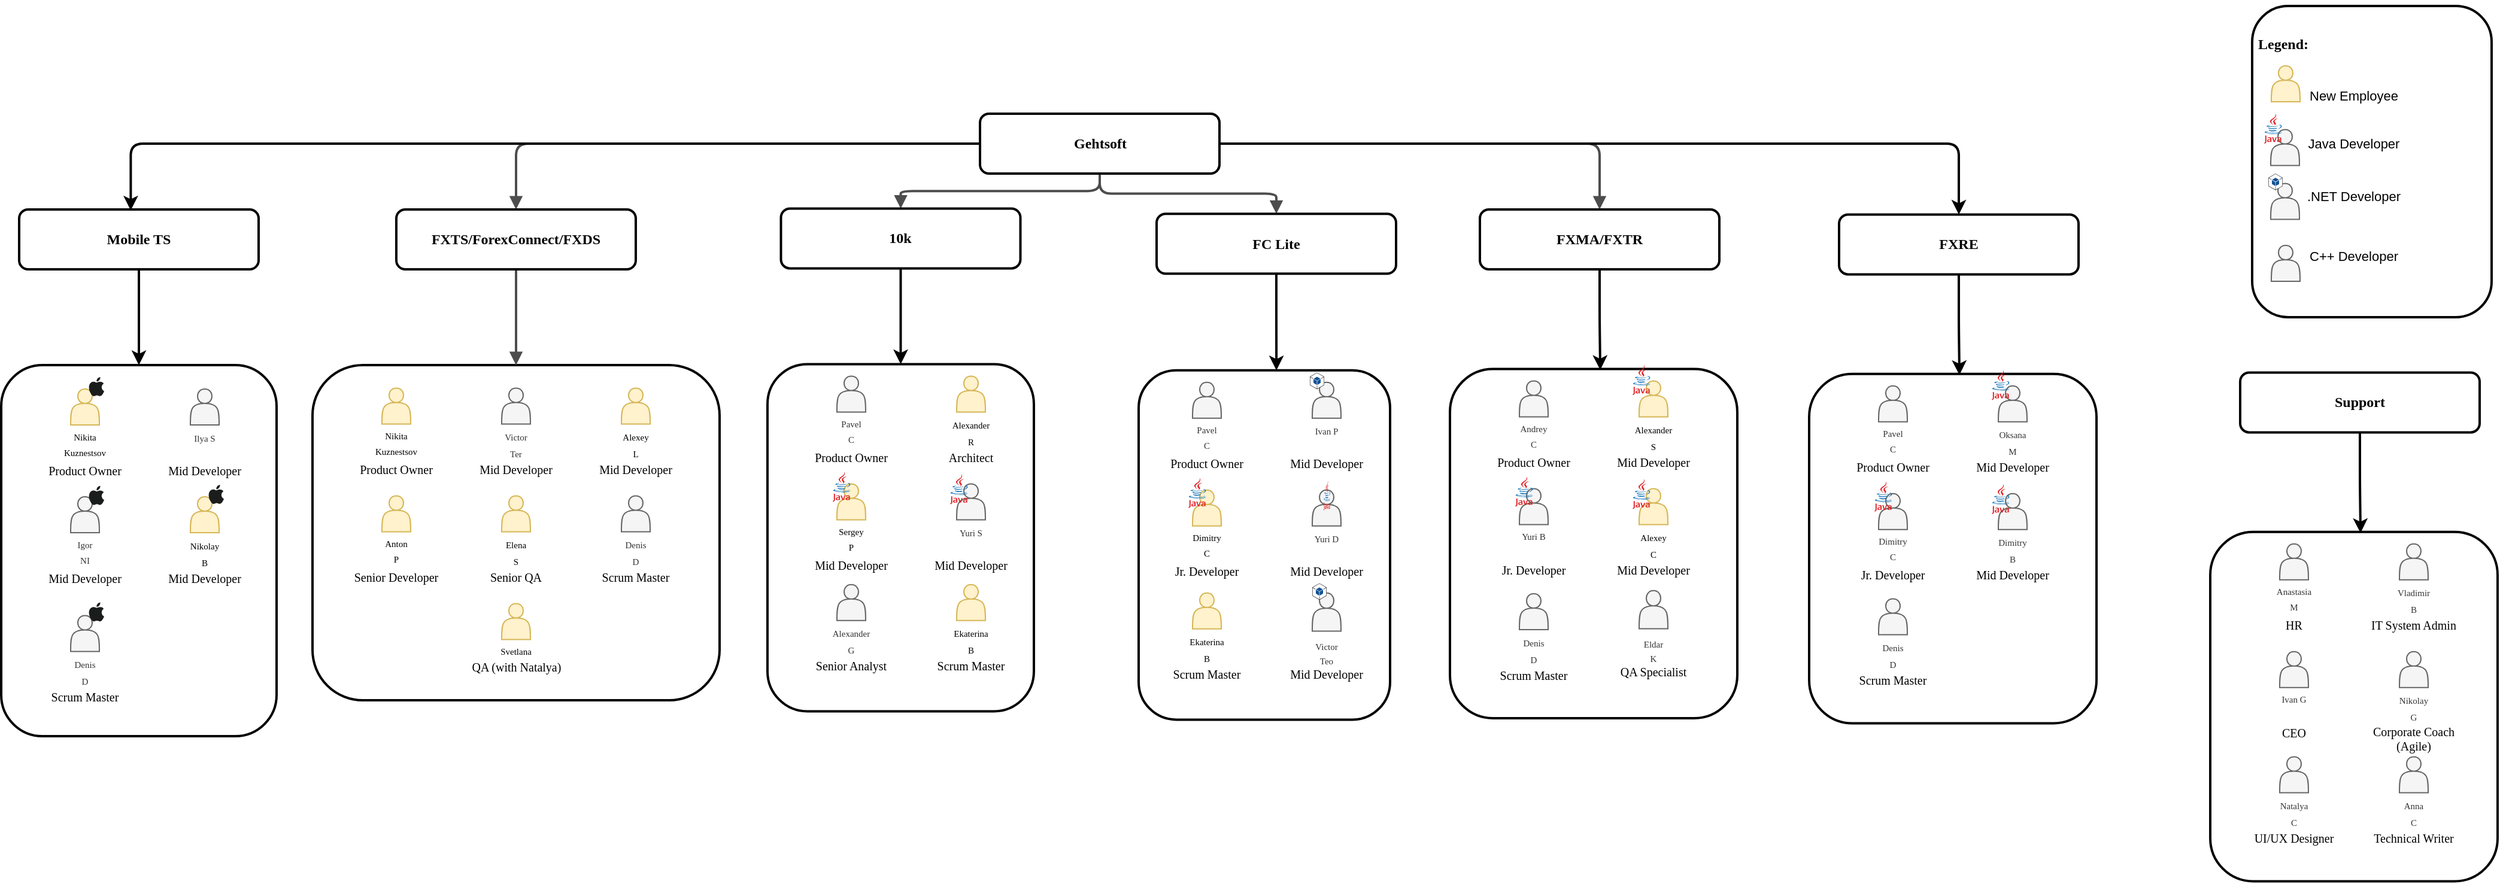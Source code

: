 <mxfile version="17.2.3" type="github"><diagram name="Page-1" id="19d8dcba-68ad-dc05-1034-9cf7b2a963f6"><mxGraphModel dx="2076" dy="1112" grid="1" gridSize="10" guides="1" tooltips="1" connect="1" arrows="1" fold="1" page="1" pageScale="1" pageWidth="1100" pageHeight="850" background="none" math="0" shadow="0"><root><mxCell id="0"/><mxCell id="1" parent="0"/><mxCell id="218ae93e1282097f-19" value="" style="whiteSpace=wrap;html=1;rounded=1;shadow=0;comic=0;strokeWidth=2;fontFamily=Verdana;align=center;fontSize=10;" parent="1" vertex="1"><mxGeometry x="330" y="340" width="340" height="280" as="geometry"/></mxCell><mxCell id="218ae93e1282097f-21" value="&lt;font style=&quot;font-size: 9px&quot;&gt;&lt;sup&gt;Victor Ter&lt;/sup&gt;&lt;/font&gt;" style="shape=actor;whiteSpace=wrap;html=1;rounded=0;shadow=0;comic=0;strokeWidth=1;fillColor=#f5f5f5;fontFamily=Verdana;align=center;strokeColor=#666666;labelPosition=center;verticalLabelPosition=bottom;verticalAlign=top;fontSize=10;fontColor=#333333;" parent="1" vertex="1"><mxGeometry x="488" y="359.2" width="24" height="30" as="geometry"/></mxCell><mxCell id="218ae93e1282097f-23" value="&lt;font style=&quot;font-size: 9px&quot;&gt;&lt;sup&gt;Alexey L&lt;/sup&gt;&lt;/font&gt;" style="shape=actor;whiteSpace=wrap;html=1;rounded=0;shadow=0;comic=0;strokeWidth=1;fillColor=#fff2cc;fontFamily=Verdana;align=center;strokeColor=#d6b656;labelPosition=center;verticalLabelPosition=bottom;verticalAlign=top;fontSize=10;" parent="1" vertex="1"><mxGeometry x="588" y="359.2" width="24" height="30" as="geometry"/></mxCell><mxCell id="218ae93e1282097f-39" value="&lt;font style=&quot;font-size: 9px ; line-height: 1&quot;&gt;&lt;sup&gt;Nikita Kuznestsov&lt;/sup&gt;&lt;/font&gt;" style="shape=actor;whiteSpace=wrap;html=1;rounded=0;shadow=0;comic=0;strokeWidth=1;fillColor=#fff2cc;fontFamily=Verdana;align=center;strokeColor=#d6b656;labelPosition=center;verticalLabelPosition=bottom;verticalAlign=top;fontSize=10;" parent="1" vertex="1"><mxGeometry x="388" y="359.2" width="24" height="30" as="geometry"/></mxCell><mxCell id="218ae93e1282097f-42" value="" style="edgeStyle=orthogonalEdgeStyle;rounded=1;html=1;labelBackgroundColor=none;endArrow=block;endFill=1;strokeColor=#4D4D4D;strokeWidth=2;fontFamily=Verdana;fontSize=12;fontStyle=1;entryX=0.5;entryY=0;entryDx=0;entryDy=0;" parent="1" source="6257edae8c83ed4a-1" target="XQWWkJIB-VZHQtKLUbJe-43" edge="1"><mxGeometry relative="1" as="geometry"><mxPoint x="987" y="210" as="targetPoint"/></mxGeometry></mxCell><mxCell id="218ae93e1282097f-43" value="" style="edgeStyle=orthogonalEdgeStyle;rounded=1;html=1;labelBackgroundColor=none;endArrow=block;endFill=1;strokeColor=#4D4D4D;strokeWidth=2;fontFamily=Verdana;fontSize=12;fontStyle=1" parent="1" source="6257edae8c83ed4a-1" target="6257edae8c83ed4a-9" edge="1"><mxGeometry relative="1" as="geometry"/></mxCell><mxCell id="218ae93e1282097f-44" value="" style="edgeStyle=orthogonalEdgeStyle;rounded=1;html=1;labelBackgroundColor=none;endArrow=block;endFill=1;strokeColor=#4D4D4D;strokeWidth=2;fontFamily=Verdana;fontSize=12;fontStyle=1" parent="1" source="6257edae8c83ed4a-1" target="218ae93e1282097f-2" edge="1"><mxGeometry relative="1" as="geometry"/></mxCell><mxCell id="218ae93e1282097f-45" value="" style="edgeStyle=elbowEdgeStyle;rounded=1;html=1;labelBackgroundColor=none;endArrow=block;endFill=1;strokeColor=#4D4D4D;strokeWidth=2;fontFamily=Verdana;fontSize=12;fontStyle=1;entryX=0.5;entryY=0;entryDx=0;entryDy=0;" parent="1" source="6257edae8c83ed4a-9" target="218ae93e1282097f-19" edge="1"><mxGeometry relative="1" as="geometry"><mxPoint x="499" y="330" as="targetPoint"/></mxGeometry></mxCell><mxCell id="218ae93e1282097f-47" value="" style="edgeStyle=orthogonalEdgeStyle;rounded=1;html=1;labelBackgroundColor=none;endArrow=block;endFill=1;strokeColor=#4D4D4D;strokeWidth=2;fontFamily=Verdana;fontSize=12;fontStyle=1;exitX=1;exitY=0.5;exitDx=0;exitDy=0;" parent="1" source="6257edae8c83ed4a-1" target="218ae93e1282097f-5" edge="1"><mxGeometry relative="1" as="geometry"><mxPoint x="1128" y="155" as="sourcePoint"/></mxGeometry></mxCell><mxCell id="218ae93e1282097f-61" value="Product Owner" style="text;html=1;strokeColor=none;fillColor=none;align=center;verticalAlign=middle;whiteSpace=wrap;rounded=1;shadow=0;comic=0;fontFamily=Verdana;fontSize=10;" parent="1" vertex="1"><mxGeometry x="355" y="414.2" width="90" height="25" as="geometry"/></mxCell><mxCell id="218ae93e1282097f-62" value="Mid Developer" style="text;html=1;strokeColor=none;fillColor=none;align=center;verticalAlign=middle;whiteSpace=wrap;rounded=1;shadow=0;comic=0;fontFamily=Verdana;fontSize=10;" parent="1" vertex="1"><mxGeometry x="455" y="414.2" width="90" height="25" as="geometry"/></mxCell><mxCell id="218ae93e1282097f-63" value="Mid Developer" style="text;html=1;strokeColor=none;fillColor=none;align=center;verticalAlign=middle;whiteSpace=wrap;rounded=1;shadow=0;comic=0;fontFamily=Verdana;fontSize=10;" parent="1" vertex="1"><mxGeometry x="555" y="414.2" width="90" height="25" as="geometry"/></mxCell><mxCell id="6257edae8c83ed4a-9" value="FXTS/ForexConnect/FXDS" style="whiteSpace=wrap;html=1;rounded=1;shadow=0;comic=0;strokeWidth=2;fontFamily=Verdana;align=center;fontSize=12;fontStyle=1" parent="1" vertex="1"><mxGeometry x="400" y="210" width="200" height="50" as="geometry"/></mxCell><mxCell id="XQWWkJIB-VZHQtKLUbJe-33" style="edgeStyle=orthogonalEdgeStyle;rounded=1;orthogonalLoop=1;jettySize=auto;html=1;exitX=0;exitY=0.5;exitDx=0;exitDy=0;fontSize=9;strokeWidth=2;entryX=0.466;entryY=0.016;entryDx=0;entryDy=0;entryPerimeter=0;" edge="1" parent="1" source="6257edae8c83ed4a-1" target="XQWWkJIB-VZHQtKLUbJe-34"><mxGeometry relative="1" as="geometry"><mxPoint x="230" y="220" as="targetPoint"/></mxGeometry></mxCell><mxCell id="XQWWkJIB-VZHQtKLUbJe-139" style="edgeStyle=orthogonalEdgeStyle;rounded=1;orthogonalLoop=1;jettySize=auto;html=1;entryX=0.5;entryY=0;entryDx=0;entryDy=0;fontSize=9;strokeWidth=2;" edge="1" parent="1" source="6257edae8c83ed4a-1" target="XQWWkJIB-VZHQtKLUbJe-122"><mxGeometry relative="1" as="geometry"/></mxCell><mxCell id="6257edae8c83ed4a-1" value="Gehtsoft" style="whiteSpace=wrap;html=1;rounded=1;shadow=0;comic=0;strokeWidth=2;fontFamily=Verdana;align=center;fontSize=12;fontStyle=1" parent="1" vertex="1"><mxGeometry x="887.5" y="130" width="200" height="50" as="geometry"/></mxCell><mxCell id="XQWWkJIB-VZHQtKLUbJe-119" style="edgeStyle=orthogonalEdgeStyle;rounded=1;orthogonalLoop=1;jettySize=auto;html=1;entryX=0.548;entryY=0;entryDx=0;entryDy=0;entryPerimeter=0;fontSize=9;strokeWidth=2;" edge="1" parent="1" source="218ae93e1282097f-2" target="XQWWkJIB-VZHQtKLUbJe-65"><mxGeometry relative="1" as="geometry"/></mxCell><mxCell id="218ae93e1282097f-2" value="FC Lite" style="whiteSpace=wrap;html=1;rounded=1;shadow=0;comic=0;strokeWidth=2;fontFamily=Verdana;align=center;fontSize=12;fontStyle=1" parent="1" vertex="1"><mxGeometry x="1035" y="213.6" width="200" height="50" as="geometry"/></mxCell><mxCell id="XQWWkJIB-VZHQtKLUbJe-120" style="edgeStyle=orthogonalEdgeStyle;rounded=1;orthogonalLoop=1;jettySize=auto;html=1;entryX=0.523;entryY=0.003;entryDx=0;entryDy=0;entryPerimeter=0;fontSize=9;strokeWidth=2;" edge="1" parent="1" source="218ae93e1282097f-5" target="XQWWkJIB-VZHQtKLUbJe-99"><mxGeometry relative="1" as="geometry"/></mxCell><mxCell id="218ae93e1282097f-5" value="FXMA/FXTR" style="whiteSpace=wrap;html=1;rounded=1;shadow=0;comic=0;strokeWidth=2;fontFamily=Verdana;align=center;fontSize=12;fontStyle=1" parent="1" vertex="1"><mxGeometry x="1305" y="210" width="200" height="50" as="geometry"/></mxCell><mxCell id="XQWWkJIB-VZHQtKLUbJe-3" value="&lt;font style=&quot;font-size: 9px&quot;&gt;&lt;sup&gt;Elena S&lt;/sup&gt;&lt;/font&gt;" style="shape=actor;whiteSpace=wrap;html=1;rounded=0;shadow=0;comic=0;strokeWidth=1;fillColor=#fff2cc;fontFamily=Verdana;align=center;strokeColor=#d6b656;labelPosition=center;verticalLabelPosition=bottom;verticalAlign=top;fontSize=10;" vertex="1" parent="1"><mxGeometry x="488" y="449.2" width="24" height="30" as="geometry"/></mxCell><mxCell id="XQWWkJIB-VZHQtKLUbJe-4" value="&lt;font style=&quot;font-size: 9px&quot;&gt;&lt;sup&gt;Denis D&lt;/sup&gt;&lt;/font&gt;" style="shape=actor;whiteSpace=wrap;html=1;rounded=0;shadow=0;comic=0;strokeWidth=1;fillColor=#f5f5f5;fontFamily=Verdana;align=center;strokeColor=#666666;labelPosition=center;verticalLabelPosition=bottom;verticalAlign=top;fontSize=10;fontColor=#333333;" vertex="1" parent="1"><mxGeometry x="588" y="449.2" width="24" height="30" as="geometry"/></mxCell><mxCell id="XQWWkJIB-VZHQtKLUbJe-5" value="&lt;font style=&quot;font-size: 9px ; line-height: 1&quot;&gt;&lt;sup&gt;Anton P&lt;/sup&gt;&lt;/font&gt;" style="shape=actor;whiteSpace=wrap;html=1;rounded=0;shadow=0;comic=0;strokeWidth=1;fillColor=#fff2cc;fontFamily=Verdana;align=center;strokeColor=#d6b656;labelPosition=center;verticalLabelPosition=bottom;verticalAlign=top;fontSize=10;" vertex="1" parent="1"><mxGeometry x="388" y="449.2" width="24" height="30" as="geometry"/></mxCell><mxCell id="XQWWkJIB-VZHQtKLUbJe-6" value="Senior Developer" style="text;html=1;strokeColor=none;fillColor=none;align=center;verticalAlign=middle;whiteSpace=wrap;rounded=1;shadow=0;comic=0;fontFamily=Verdana;fontSize=10;" vertex="1" parent="1"><mxGeometry x="355" y="504.2" width="90" height="25" as="geometry"/></mxCell><mxCell id="XQWWkJIB-VZHQtKLUbJe-7" value="Senior QA" style="text;html=1;strokeColor=none;fillColor=none;align=center;verticalAlign=middle;whiteSpace=wrap;rounded=1;shadow=0;comic=0;fontFamily=Verdana;fontSize=10;" vertex="1" parent="1"><mxGeometry x="455" y="504.2" width="90" height="25" as="geometry"/></mxCell><mxCell id="XQWWkJIB-VZHQtKLUbJe-8" value="Scrum Master" style="text;html=1;strokeColor=none;fillColor=none;align=center;verticalAlign=middle;whiteSpace=wrap;rounded=1;shadow=0;comic=0;fontFamily=Verdana;fontSize=10;" vertex="1" parent="1"><mxGeometry x="555" y="504.2" width="90" height="25" as="geometry"/></mxCell><mxCell id="XQWWkJIB-VZHQtKLUbJe-16" value="&lt;font style=&quot;font-size: 9px ; line-height: 1&quot;&gt;&lt;sup&gt;Svetlana&lt;/sup&gt;&lt;/font&gt;" style="shape=actor;whiteSpace=wrap;html=1;rounded=0;shadow=0;comic=0;strokeWidth=1;fillColor=#fff2cc;fontFamily=Verdana;align=center;strokeColor=#d6b656;labelPosition=center;verticalLabelPosition=bottom;verticalAlign=top;fontSize=10;" vertex="1" parent="1"><mxGeometry x="488" y="539.2" width="24" height="30" as="geometry"/></mxCell><mxCell id="XQWWkJIB-VZHQtKLUbJe-17" value="QA (with Natalya)" style="text;html=1;strokeColor=none;fillColor=none;align=center;verticalAlign=middle;whiteSpace=wrap;rounded=1;shadow=0;comic=0;fontFamily=Verdana;fontSize=10;" vertex="1" parent="1"><mxGeometry x="450.5" y="579.2" width="99" height="25" as="geometry"/></mxCell><mxCell id="XQWWkJIB-VZHQtKLUbJe-18" value="" style="whiteSpace=wrap;html=1;rounded=1;shadow=0;comic=0;strokeWidth=2;fontFamily=Verdana;align=center;fontSize=10;" vertex="1" parent="1"><mxGeometry x="70" y="340" width="230" height="310" as="geometry"/></mxCell><mxCell id="XQWWkJIB-VZHQtKLUbJe-19" value="&lt;font style=&quot;font-size: 9px&quot;&gt;&lt;sup&gt;Ilya S&lt;/sup&gt;&lt;/font&gt;" style="shape=actor;whiteSpace=wrap;html=1;rounded=0;shadow=0;comic=0;strokeWidth=1;fillColor=#f5f5f5;fontFamily=Verdana;align=center;strokeColor=#666666;labelPosition=center;verticalLabelPosition=bottom;verticalAlign=top;fontSize=10;fontColor=#333333;" vertex="1" parent="1"><mxGeometry x="228" y="360" width="24" height="30" as="geometry"/></mxCell><mxCell id="XQWWkJIB-VZHQtKLUbJe-20" value="&lt;font style=&quot;font-size: 9px&quot;&gt;&lt;sup&gt;Nikolay B&lt;/sup&gt;&lt;/font&gt;" style="shape=actor;whiteSpace=wrap;html=1;rounded=0;shadow=0;comic=0;strokeWidth=1;fillColor=#fff2cc;fontFamily=Verdana;align=center;strokeColor=#d6b656;labelPosition=center;verticalLabelPosition=bottom;verticalAlign=top;fontSize=10;" vertex="1" parent="1"><mxGeometry x="228" y="450" width="24" height="30" as="geometry"/></mxCell><mxCell id="XQWWkJIB-VZHQtKLUbJe-21" value="&lt;font style=&quot;font-size: 9px ; line-height: 1&quot;&gt;&lt;sup&gt;Nikita Kuznestsov&lt;/sup&gt;&lt;/font&gt;" style="shape=actor;whiteSpace=wrap;html=1;rounded=0;shadow=0;comic=0;strokeWidth=1;fillColor=#fff2cc;fontFamily=Verdana;align=center;strokeColor=#d6b656;labelPosition=center;verticalLabelPosition=bottom;verticalAlign=top;fontSize=10;" vertex="1" parent="1"><mxGeometry x="128" y="360" width="24" height="30" as="geometry"/></mxCell><mxCell id="XQWWkJIB-VZHQtKLUbJe-22" value="Product Owner" style="text;html=1;strokeColor=none;fillColor=none;align=center;verticalAlign=middle;whiteSpace=wrap;rounded=1;shadow=0;comic=0;fontFamily=Verdana;fontSize=10;" vertex="1" parent="1"><mxGeometry x="95" y="415" width="90" height="25" as="geometry"/></mxCell><mxCell id="XQWWkJIB-VZHQtKLUbJe-23" value="Mid Developer" style="text;html=1;strokeColor=none;fillColor=none;align=center;verticalAlign=middle;whiteSpace=wrap;rounded=1;shadow=0;comic=0;fontFamily=Verdana;fontSize=10;" vertex="1" parent="1"><mxGeometry x="195" y="415" width="90" height="25" as="geometry"/></mxCell><mxCell id="XQWWkJIB-VZHQtKLUbJe-24" value="Mid Developer" style="text;html=1;strokeColor=none;fillColor=none;align=center;verticalAlign=middle;whiteSpace=wrap;rounded=1;shadow=0;comic=0;fontFamily=Verdana;fontSize=10;" vertex="1" parent="1"><mxGeometry x="195" y="505" width="90" height="25" as="geometry"/></mxCell><mxCell id="XQWWkJIB-VZHQtKLUbJe-26" value="&lt;font style=&quot;font-size: 9px&quot;&gt;&lt;sup&gt;Denis D&lt;/sup&gt;&lt;/font&gt;" style="shape=actor;whiteSpace=wrap;html=1;rounded=0;shadow=0;comic=0;strokeWidth=1;fillColor=#f5f5f5;fontFamily=Verdana;align=center;strokeColor=#666666;labelPosition=center;verticalLabelPosition=bottom;verticalAlign=top;fontSize=10;fontColor=#333333;" vertex="1" parent="1"><mxGeometry x="128" y="549.2" width="24" height="30" as="geometry"/></mxCell><mxCell id="XQWWkJIB-VZHQtKLUbJe-27" value="&lt;font style=&quot;font-size: 9px ; line-height: 1&quot;&gt;&lt;sup&gt;Igor NI&lt;/sup&gt;&lt;/font&gt;" style="shape=actor;whiteSpace=wrap;html=1;rounded=0;shadow=0;comic=0;strokeWidth=1;fillColor=#f5f5f5;fontFamily=Verdana;align=center;strokeColor=#666666;labelPosition=center;verticalLabelPosition=bottom;verticalAlign=top;fontSize=10;fontColor=#333333;" vertex="1" parent="1"><mxGeometry x="128" y="450" width="24" height="30" as="geometry"/></mxCell><mxCell id="XQWWkJIB-VZHQtKLUbJe-28" value="Mid Developer" style="text;html=1;strokeColor=none;fillColor=none;align=center;verticalAlign=middle;whiteSpace=wrap;rounded=1;shadow=0;comic=0;fontFamily=Verdana;fontSize=10;" vertex="1" parent="1"><mxGeometry x="95" y="505" width="90" height="25" as="geometry"/></mxCell><mxCell id="XQWWkJIB-VZHQtKLUbJe-30" value="Scrum Master" style="text;html=1;strokeColor=none;fillColor=none;align=center;verticalAlign=middle;whiteSpace=wrap;rounded=1;shadow=0;comic=0;fontFamily=Verdana;fontSize=10;" vertex="1" parent="1"><mxGeometry x="95" y="604.2" width="90" height="25" as="geometry"/></mxCell><mxCell id="XQWWkJIB-VZHQtKLUbJe-117" value="" style="edgeStyle=orthogonalEdgeStyle;rounded=1;orthogonalLoop=1;jettySize=auto;html=1;fontSize=9;strokeWidth=2;entryX=0.5;entryY=0;entryDx=0;entryDy=0;" edge="1" parent="1" source="XQWWkJIB-VZHQtKLUbJe-34" target="XQWWkJIB-VZHQtKLUbJe-18"><mxGeometry relative="1" as="geometry"/></mxCell><mxCell id="XQWWkJIB-VZHQtKLUbJe-34" value="Mobile TS" style="whiteSpace=wrap;html=1;rounded=1;shadow=0;comic=0;strokeWidth=2;fontFamily=Verdana;align=center;fontSize=12;fontStyle=1" vertex="1" parent="1"><mxGeometry x="85" y="210" width="200" height="50" as="geometry"/></mxCell><mxCell id="XQWWkJIB-VZHQtKLUbJe-36" value="" style="shape=image;html=1;verticalAlign=top;verticalLabelPosition=bottom;labelBackgroundColor=#ffffff;imageAspect=0;aspect=fixed;image=https://cdn1.iconfinder.com/data/icons/lumin-social-media-icons/512/Googleplus-128.png;fontSize=9;" vertex="1" parent="1"><mxGeometry x="120" y="350" width="18" height="18" as="geometry"/></mxCell><mxCell id="XQWWkJIB-VZHQtKLUbJe-37" value="" style="dashed=0;outlineConnect=0;html=1;align=center;labelPosition=center;verticalLabelPosition=bottom;verticalAlign=top;shape=mxgraph.weblogos.apple;fillColor=#1B1C1C;strokeColor=none;fontSize=9;" vertex="1" parent="1"><mxGeometry x="143" y="350" width="13" height="16.2" as="geometry"/></mxCell><mxCell id="XQWWkJIB-VZHQtKLUbJe-38" value="" style="shape=image;html=1;verticalAlign=top;verticalLabelPosition=bottom;labelBackgroundColor=#ffffff;imageAspect=0;aspect=fixed;image=https://cdn1.iconfinder.com/data/icons/lumin-social-media-icons/512/Googleplus-128.png;fontSize=9;" vertex="1" parent="1"><mxGeometry x="220" y="350" width="18" height="18" as="geometry"/></mxCell><mxCell id="XQWWkJIB-VZHQtKLUbJe-39" value="" style="shape=image;html=1;verticalAlign=top;verticalLabelPosition=bottom;labelBackgroundColor=#ffffff;imageAspect=0;aspect=fixed;image=https://cdn1.iconfinder.com/data/icons/lumin-social-media-icons/512/Googleplus-128.png;fontSize=9;" vertex="1" parent="1"><mxGeometry x="122" y="539.2" width="18" height="18" as="geometry"/></mxCell><mxCell id="XQWWkJIB-VZHQtKLUbJe-40" value="" style="dashed=0;outlineConnect=0;html=1;align=center;labelPosition=center;verticalLabelPosition=bottom;verticalAlign=top;shape=mxgraph.weblogos.apple;fillColor=#1B1C1C;strokeColor=none;fontSize=9;" vertex="1" parent="1"><mxGeometry x="143" y="538.2" width="13" height="16.2" as="geometry"/></mxCell><mxCell id="XQWWkJIB-VZHQtKLUbJe-41" value="" style="dashed=0;outlineConnect=0;html=1;align=center;labelPosition=center;verticalLabelPosition=bottom;verticalAlign=top;shape=mxgraph.weblogos.apple;fillColor=#1B1C1C;strokeColor=none;fontSize=9;" vertex="1" parent="1"><mxGeometry x="243" y="440" width="13" height="16.2" as="geometry"/></mxCell><mxCell id="XQWWkJIB-VZHQtKLUbJe-42" value="" style="dashed=0;outlineConnect=0;html=1;align=center;labelPosition=center;verticalLabelPosition=bottom;verticalAlign=top;shape=mxgraph.weblogos.apple;fillColor=#1B1C1C;strokeColor=none;fontSize=9;" vertex="1" parent="1"><mxGeometry x="143" y="440.9" width="13" height="16.2" as="geometry"/></mxCell><mxCell id="XQWWkJIB-VZHQtKLUbJe-118" value="" style="edgeStyle=orthogonalEdgeStyle;rounded=1;orthogonalLoop=1;jettySize=auto;html=1;fontSize=9;strokeWidth=2;entryX=0.5;entryY=0;entryDx=0;entryDy=0;" edge="1" parent="1" source="XQWWkJIB-VZHQtKLUbJe-43" target="XQWWkJIB-VZHQtKLUbJe-44"><mxGeometry relative="1" as="geometry"/></mxCell><mxCell id="XQWWkJIB-VZHQtKLUbJe-43" value="10k" style="whiteSpace=wrap;html=1;rounded=1;shadow=0;comic=0;strokeWidth=2;fontFamily=Verdana;align=center;fontSize=12;fontStyle=1" vertex="1" parent="1"><mxGeometry x="721.25" y="209.2" width="200" height="50" as="geometry"/></mxCell><mxCell id="XQWWkJIB-VZHQtKLUbJe-44" value="" style="whiteSpace=wrap;html=1;rounded=1;shadow=0;comic=0;strokeWidth=2;fontFamily=Verdana;align=center;fontSize=10;" vertex="1" parent="1"><mxGeometry x="710" y="339.2" width="222.5" height="290" as="geometry"/></mxCell><mxCell id="XQWWkJIB-VZHQtKLUbJe-45" value="&lt;font style=&quot;font-size: 9px&quot;&gt;&lt;sup&gt;Alexander R&lt;/sup&gt;&lt;/font&gt;" style="shape=actor;whiteSpace=wrap;html=1;rounded=0;shadow=0;comic=0;strokeWidth=1;fillColor=#fff2cc;fontFamily=Verdana;align=center;strokeColor=#d6b656;labelPosition=center;verticalLabelPosition=bottom;verticalAlign=top;fontSize=10;" vertex="1" parent="1"><mxGeometry x="868" y="349.2" width="24" height="30" as="geometry"/></mxCell><mxCell id="XQWWkJIB-VZHQtKLUbJe-46" value="&lt;font style=&quot;font-size: 9px&quot;&gt;&lt;sup&gt;Alexander G&lt;/sup&gt;&lt;/font&gt;" style="shape=actor;whiteSpace=wrap;html=1;rounded=0;shadow=0;comic=0;strokeWidth=1;fillColor=#f5f5f5;fontFamily=Verdana;align=center;strokeColor=#666666;labelPosition=center;verticalLabelPosition=bottom;verticalAlign=top;fontSize=10;fontColor=#333333;" vertex="1" parent="1"><mxGeometry x="768" y="523.4" width="24" height="30" as="geometry"/></mxCell><mxCell id="XQWWkJIB-VZHQtKLUbJe-47" value="&lt;font style=&quot;font-size: 9px ; line-height: 1&quot;&gt;&lt;sup&gt;Pavel C&lt;/sup&gt;&lt;/font&gt;" style="shape=actor;whiteSpace=wrap;html=1;rounded=0;shadow=0;comic=0;strokeWidth=1;fillColor=#f5f5f5;fontFamily=Verdana;align=center;strokeColor=#666666;labelPosition=center;verticalLabelPosition=bottom;verticalAlign=top;fontSize=10;fontColor=#333333;" vertex="1" parent="1"><mxGeometry x="768" y="349.2" width="24" height="30" as="geometry"/></mxCell><mxCell id="XQWWkJIB-VZHQtKLUbJe-48" value="Product Owner" style="text;html=1;strokeColor=none;fillColor=none;align=center;verticalAlign=middle;whiteSpace=wrap;rounded=1;shadow=0;comic=0;fontFamily=Verdana;fontSize=10;" vertex="1" parent="1"><mxGeometry x="735" y="404.2" width="90" height="25" as="geometry"/></mxCell><mxCell id="XQWWkJIB-VZHQtKLUbJe-49" value="Architect" style="text;html=1;strokeColor=none;fillColor=none;align=center;verticalAlign=middle;whiteSpace=wrap;rounded=1;shadow=0;comic=0;fontFamily=Verdana;fontSize=10;" vertex="1" parent="1"><mxGeometry x="835" y="404.2" width="90" height="25" as="geometry"/></mxCell><mxCell id="XQWWkJIB-VZHQtKLUbJe-50" value="Senior Analyst" style="text;html=1;strokeColor=none;fillColor=none;align=center;verticalAlign=middle;whiteSpace=wrap;rounded=1;shadow=0;comic=0;fontFamily=Verdana;fontSize=10;" vertex="1" parent="1"><mxGeometry x="735" y="578.4" width="90" height="25" as="geometry"/></mxCell><mxCell id="XQWWkJIB-VZHQtKLUbJe-51" value="&lt;font style=&quot;font-size: 9px&quot;&gt;&lt;sup&gt;Yuri S&lt;/sup&gt;&lt;/font&gt;" style="shape=actor;whiteSpace=wrap;html=1;rounded=0;shadow=0;comic=0;strokeWidth=1;fillColor=#f5f5f5;fontFamily=Verdana;align=center;strokeColor=#666666;labelPosition=center;verticalLabelPosition=bottom;verticalAlign=top;fontSize=10;fontColor=#333333;" vertex="1" parent="1"><mxGeometry x="868" y="439.2" width="24" height="30" as="geometry"/></mxCell><mxCell id="XQWWkJIB-VZHQtKLUbJe-52" value="&lt;font style=&quot;font-size: 9px&quot;&gt;&lt;sup&gt;Ekaterina B&lt;/sup&gt;&lt;/font&gt;" style="shape=actor;whiteSpace=wrap;html=1;rounded=0;shadow=0;comic=0;strokeWidth=1;fillColor=#fff2cc;fontFamily=Verdana;align=center;strokeColor=#d6b656;labelPosition=center;verticalLabelPosition=bottom;verticalAlign=top;fontSize=10;" vertex="1" parent="1"><mxGeometry x="868" y="523.4" width="24" height="30" as="geometry"/></mxCell><mxCell id="XQWWkJIB-VZHQtKLUbJe-53" value="&lt;font style=&quot;font-size: 9px ; line-height: 1&quot;&gt;&lt;sup&gt;Sergey P&lt;/sup&gt;&lt;/font&gt;" style="shape=actor;whiteSpace=wrap;html=1;rounded=0;shadow=0;comic=0;strokeWidth=1;fillColor=#fff2cc;fontFamily=Verdana;align=center;strokeColor=#d6b656;labelPosition=center;verticalLabelPosition=bottom;verticalAlign=top;fontSize=10;" vertex="1" parent="1"><mxGeometry x="768" y="439.2" width="24" height="30" as="geometry"/></mxCell><mxCell id="XQWWkJIB-VZHQtKLUbJe-54" value="Mid Developer" style="text;html=1;strokeColor=none;fillColor=none;align=center;verticalAlign=middle;whiteSpace=wrap;rounded=1;shadow=0;comic=0;fontFamily=Verdana;fontSize=10;" vertex="1" parent="1"><mxGeometry x="735" y="494.2" width="90" height="25" as="geometry"/></mxCell><mxCell id="XQWWkJIB-VZHQtKLUbJe-55" value="Mid Developer" style="text;html=1;strokeColor=none;fillColor=none;align=center;verticalAlign=middle;whiteSpace=wrap;rounded=1;shadow=0;comic=0;fontFamily=Verdana;fontSize=10;" vertex="1" parent="1"><mxGeometry x="835" y="494.2" width="90" height="25" as="geometry"/></mxCell><mxCell id="XQWWkJIB-VZHQtKLUbJe-56" value="Scrum Master" style="text;html=1;strokeColor=none;fillColor=none;align=center;verticalAlign=middle;whiteSpace=wrap;rounded=1;shadow=0;comic=0;fontFamily=Verdana;fontSize=10;" vertex="1" parent="1"><mxGeometry x="835" y="578.4" width="90" height="25" as="geometry"/></mxCell><mxCell id="XQWWkJIB-VZHQtKLUbJe-60" value="" style="dashed=0;outlineConnect=0;html=1;align=center;labelPosition=center;verticalLabelPosition=bottom;verticalAlign=top;shape=mxgraph.weblogos.java;fontSize=9;" vertex="1" parent="1"><mxGeometry x="764.5" y="429.2" width="15" height="25" as="geometry"/></mxCell><mxCell id="XQWWkJIB-VZHQtKLUbJe-61" value="" style="shape=image;html=1;verticalAlign=top;verticalLabelPosition=bottom;labelBackgroundColor=#ffffff;imageAspect=0;aspect=fixed;image=https://cdn3.iconfinder.com/data/icons/UltimateGnome/128x128/mimetypes/text-x-c-plus--plus.png;fontSize=9;" vertex="1" parent="1"><mxGeometry x="474" y="349.2" width="28" height="28" as="geometry"/></mxCell><mxCell id="XQWWkJIB-VZHQtKLUbJe-62" value="" style="shape=image;html=1;verticalAlign=top;verticalLabelPosition=bottom;labelBackgroundColor=#ffffff;imageAspect=0;aspect=fixed;image=https://cdn3.iconfinder.com/data/icons/UltimateGnome/128x128/mimetypes/text-x-c-plus--plus.png;fontSize=9;" vertex="1" parent="1"><mxGeometry x="572" y="347.4" width="28" height="28" as="geometry"/></mxCell><mxCell id="XQWWkJIB-VZHQtKLUbJe-63" value="" style="shape=image;html=1;verticalAlign=top;verticalLabelPosition=bottom;labelBackgroundColor=#ffffff;imageAspect=0;aspect=fixed;image=https://cdn3.iconfinder.com/data/icons/UltimateGnome/128x128/mimetypes/text-x-c-plus--plus.png;fontSize=9;" vertex="1" parent="1"><mxGeometry x="372" y="437.7" width="28" height="28" as="geometry"/></mxCell><mxCell id="XQWWkJIB-VZHQtKLUbJe-64" value="" style="dashed=0;outlineConnect=0;html=1;align=center;labelPosition=center;verticalLabelPosition=bottom;verticalAlign=top;shape=mxgraph.weblogos.java;fontSize=9;" vertex="1" parent="1"><mxGeometry x="862.5" y="431.3" width="15" height="25" as="geometry"/></mxCell><mxCell id="XQWWkJIB-VZHQtKLUbJe-65" value="" style="whiteSpace=wrap;html=1;rounded=1;shadow=0;comic=0;strokeWidth=2;fontFamily=Verdana;align=center;fontSize=10;" vertex="1" parent="1"><mxGeometry x="1020" y="344.4" width="210" height="291.8" as="geometry"/></mxCell><mxCell id="XQWWkJIB-VZHQtKLUbJe-66" value="&lt;font style=&quot;font-size: 9px&quot;&gt;&lt;sup&gt;Ivan P&lt;/sup&gt;&lt;/font&gt;" style="shape=actor;whiteSpace=wrap;html=1;rounded=0;shadow=0;comic=0;strokeWidth=1;fillColor=#f5f5f5;fontFamily=Verdana;align=center;strokeColor=#666666;labelPosition=center;verticalLabelPosition=bottom;verticalAlign=top;fontSize=10;fontColor=#333333;" vertex="1" parent="1"><mxGeometry x="1165" y="354.4" width="24" height="30" as="geometry"/></mxCell><mxCell id="XQWWkJIB-VZHQtKLUbJe-67" value="&lt;span style=&quot;font-size: 7.5px&quot;&gt;Victor Teo&lt;/span&gt;" style="shape=actor;whiteSpace=wrap;html=1;rounded=0;shadow=0;comic=0;strokeWidth=1;fillColor=#f5f5f5;fontFamily=Verdana;align=center;strokeColor=#666666;labelPosition=center;verticalLabelPosition=bottom;verticalAlign=top;fontSize=10;fontColor=#333333;" vertex="1" parent="1"><mxGeometry x="1165" y="530.4" width="24" height="31.8" as="geometry"/></mxCell><mxCell id="XQWWkJIB-VZHQtKLUbJe-68" value="&lt;font style=&quot;font-size: 9px ; line-height: 1&quot;&gt;&lt;sup&gt;Pavel C&lt;/sup&gt;&lt;/font&gt;" style="shape=actor;whiteSpace=wrap;html=1;rounded=0;shadow=0;comic=0;strokeWidth=1;fillColor=#f5f5f5;fontFamily=Verdana;align=center;strokeColor=#666666;labelPosition=center;verticalLabelPosition=bottom;verticalAlign=top;fontSize=10;fontColor=#333333;" vertex="1" parent="1"><mxGeometry x="1065" y="354.4" width="24" height="30" as="geometry"/></mxCell><mxCell id="XQWWkJIB-VZHQtKLUbJe-69" value="Product Owner" style="text;html=1;strokeColor=none;fillColor=none;align=center;verticalAlign=middle;whiteSpace=wrap;rounded=1;shadow=0;comic=0;fontFamily=Verdana;fontSize=10;" vertex="1" parent="1"><mxGeometry x="1032" y="409.4" width="90" height="25" as="geometry"/></mxCell><mxCell id="XQWWkJIB-VZHQtKLUbJe-70" value="Mid Developer" style="text;html=1;strokeColor=none;fillColor=none;align=center;verticalAlign=middle;whiteSpace=wrap;rounded=1;shadow=0;comic=0;fontFamily=Verdana;fontSize=10;" vertex="1" parent="1"><mxGeometry x="1132" y="409.4" width="90" height="25" as="geometry"/></mxCell><mxCell id="XQWWkJIB-VZHQtKLUbJe-71" value="Mid Developer" style="text;html=1;strokeColor=none;fillColor=none;align=center;verticalAlign=middle;whiteSpace=wrap;rounded=1;shadow=0;comic=0;fontFamily=Verdana;fontSize=10;" vertex="1" parent="1"><mxGeometry x="1132" y="585.4" width="90" height="25" as="geometry"/></mxCell><mxCell id="XQWWkJIB-VZHQtKLUbJe-72" value="&lt;font style=&quot;font-size: 9px&quot;&gt;&lt;sup&gt;Yuri D&lt;/sup&gt;&lt;/font&gt;" style="shape=actor;whiteSpace=wrap;html=1;rounded=0;shadow=0;comic=0;strokeWidth=1;fillColor=#f5f5f5;fontFamily=Verdana;align=center;strokeColor=#666666;labelPosition=center;verticalLabelPosition=bottom;verticalAlign=top;fontSize=10;fontColor=#333333;" vertex="1" parent="1"><mxGeometry x="1165" y="444.4" width="24" height="30" as="geometry"/></mxCell><mxCell id="XQWWkJIB-VZHQtKLUbJe-73" value="&lt;font style=&quot;font-size: 9px&quot;&gt;&lt;sup&gt;Ekaterina B&lt;/sup&gt;&lt;/font&gt;" style="shape=actor;whiteSpace=wrap;html=1;rounded=0;shadow=0;comic=0;strokeWidth=1;fillColor=#fff2cc;fontFamily=Verdana;align=center;strokeColor=#d6b656;labelPosition=center;verticalLabelPosition=bottom;verticalAlign=top;fontSize=10;" vertex="1" parent="1"><mxGeometry x="1065" y="530.4" width="24" height="30" as="geometry"/></mxCell><mxCell id="XQWWkJIB-VZHQtKLUbJe-74" value="&lt;font style=&quot;font-size: 9px ; line-height: 1&quot;&gt;&lt;sup&gt;Dimitry C&lt;/sup&gt;&lt;/font&gt;" style="shape=actor;whiteSpace=wrap;html=1;rounded=0;shadow=0;comic=0;strokeWidth=1;fillColor=#fff2cc;fontFamily=Verdana;align=center;strokeColor=#d6b656;labelPosition=center;verticalLabelPosition=bottom;verticalAlign=top;fontSize=10;" vertex="1" parent="1"><mxGeometry x="1065" y="444.4" width="24" height="30" as="geometry"/></mxCell><mxCell id="XQWWkJIB-VZHQtKLUbJe-75" value="Jr. Developer" style="text;html=1;strokeColor=none;fillColor=none;align=center;verticalAlign=middle;whiteSpace=wrap;rounded=1;shadow=0;comic=0;fontFamily=Verdana;fontSize=10;" vertex="1" parent="1"><mxGeometry x="1032" y="499.4" width="90" height="25" as="geometry"/></mxCell><mxCell id="XQWWkJIB-VZHQtKLUbJe-76" value="Mid Developer" style="text;html=1;strokeColor=none;fillColor=none;align=center;verticalAlign=middle;whiteSpace=wrap;rounded=1;shadow=0;comic=0;fontFamily=Verdana;fontSize=10;" vertex="1" parent="1"><mxGeometry x="1132" y="499.4" width="90" height="25" as="geometry"/></mxCell><mxCell id="XQWWkJIB-VZHQtKLUbJe-77" value="Scrum Master" style="text;html=1;strokeColor=none;fillColor=none;align=center;verticalAlign=middle;whiteSpace=wrap;rounded=1;shadow=0;comic=0;fontFamily=Verdana;fontSize=10;" vertex="1" parent="1"><mxGeometry x="1032" y="585.4" width="90" height="25" as="geometry"/></mxCell><mxCell id="XQWWkJIB-VZHQtKLUbJe-78" value="" style="dashed=0;outlineConnect=0;html=1;align=center;labelPosition=center;verticalLabelPosition=bottom;verticalAlign=top;shape=mxgraph.weblogos.java;fontSize=9;" vertex="1" parent="1"><mxGeometry x="1061.5" y="434.4" width="15" height="25" as="geometry"/></mxCell><mxCell id="XQWWkJIB-VZHQtKLUbJe-79" value="" style="dashed=0;outlineConnect=0;html=1;align=center;labelPosition=center;verticalLabelPosition=bottom;verticalAlign=top;shape=mxgraph.weblogos.java;fontSize=9;" vertex="1" parent="1"><mxGeometry x="1174.5" y="436.5" width="5.5" height="25" as="geometry"/></mxCell><mxCell id="XQWWkJIB-VZHQtKLUbJe-80" value="" style="outlineConnect=0;dashed=0;verticalLabelPosition=bottom;verticalAlign=top;align=center;html=1;shape=mxgraph.aws3.android;fillColor=#115193;gradientColor=none;fontSize=9;" vertex="1" parent="1"><mxGeometry x="1163" y="346.2" width="12" height="14" as="geometry"/></mxCell><mxCell id="XQWWkJIB-VZHQtKLUbJe-81" value="" style="outlineConnect=0;dashed=0;verticalLabelPosition=bottom;verticalAlign=top;align=center;html=1;shape=mxgraph.aws3.android;fillColor=#115193;gradientColor=none;fontSize=9;" vertex="1" parent="1"><mxGeometry x="1165" y="522.2" width="12" height="14" as="geometry"/></mxCell><mxCell id="XQWWkJIB-VZHQtKLUbJe-99" value="" style="whiteSpace=wrap;html=1;rounded=1;shadow=0;comic=0;strokeWidth=2;fontFamily=Verdana;align=center;fontSize=10;" vertex="1" parent="1"><mxGeometry x="1280" y="343.2" width="240" height="291.8" as="geometry"/></mxCell><mxCell id="XQWWkJIB-VZHQtKLUbJe-100" value="&lt;font style=&quot;font-size: 9px&quot;&gt;&lt;sup&gt;Alexander S&lt;/sup&gt;&lt;/font&gt;" style="shape=actor;whiteSpace=wrap;html=1;rounded=0;shadow=0;comic=0;strokeWidth=1;fontFamily=Verdana;align=center;labelPosition=center;verticalLabelPosition=bottom;verticalAlign=top;fontSize=10;fillColor=#fff2cc;strokeColor=#d6b656;" vertex="1" parent="1"><mxGeometry x="1438" y="353.2" width="24" height="30" as="geometry"/></mxCell><mxCell id="XQWWkJIB-VZHQtKLUbJe-101" value="&lt;span style=&quot;font-size: 7.5px&quot;&gt;Eldar K&lt;/span&gt;" style="shape=actor;whiteSpace=wrap;html=1;rounded=0;shadow=0;comic=0;strokeWidth=1;fontFamily=Verdana;align=center;labelPosition=center;verticalLabelPosition=bottom;verticalAlign=top;fontSize=10;fillColor=#f5f5f5;fontColor=#333333;strokeColor=#666666;" vertex="1" parent="1"><mxGeometry x="1438" y="528.4" width="24" height="31.8" as="geometry"/></mxCell><mxCell id="XQWWkJIB-VZHQtKLUbJe-102" value="&lt;font style=&quot;font-size: 9px ; line-height: 1&quot;&gt;&lt;sup&gt;Andrey C&lt;/sup&gt;&lt;/font&gt;" style="shape=actor;whiteSpace=wrap;html=1;rounded=0;shadow=0;comic=0;strokeWidth=1;fontFamily=Verdana;align=center;labelPosition=center;verticalLabelPosition=bottom;verticalAlign=top;fontSize=10;fillColor=#f5f5f5;fontColor=#333333;strokeColor=#666666;" vertex="1" parent="1"><mxGeometry x="1338" y="353.2" width="24" height="30" as="geometry"/></mxCell><mxCell id="XQWWkJIB-VZHQtKLUbJe-103" value="Product Owner" style="text;html=1;strokeColor=none;fillColor=none;align=center;verticalAlign=middle;whiteSpace=wrap;rounded=1;shadow=0;comic=0;fontFamily=Verdana;fontSize=10;" vertex="1" parent="1"><mxGeometry x="1305" y="408.2" width="90" height="25" as="geometry"/></mxCell><mxCell id="XQWWkJIB-VZHQtKLUbJe-104" value="Mid Developer" style="text;html=1;strokeColor=none;fillColor=none;align=center;verticalAlign=middle;whiteSpace=wrap;rounded=1;shadow=0;comic=0;fontFamily=Verdana;fontSize=10;" vertex="1" parent="1"><mxGeometry x="1405" y="408.2" width="90" height="25" as="geometry"/></mxCell><mxCell id="XQWWkJIB-VZHQtKLUbJe-105" value="QA Specialist" style="text;html=1;strokeColor=none;fillColor=none;align=center;verticalAlign=middle;whiteSpace=wrap;rounded=1;shadow=0;comic=0;fontFamily=Verdana;fontSize=10;" vertex="1" parent="1"><mxGeometry x="1405" y="583.4" width="90" height="25" as="geometry"/></mxCell><mxCell id="XQWWkJIB-VZHQtKLUbJe-106" value="&lt;font style=&quot;font-size: 9px&quot;&gt;&lt;sup&gt;Alexey C&lt;/sup&gt;&lt;/font&gt;" style="shape=actor;whiteSpace=wrap;html=1;rounded=0;shadow=0;comic=0;strokeWidth=1;fontFamily=Verdana;align=center;labelPosition=center;verticalLabelPosition=bottom;verticalAlign=top;fontSize=10;fillColor=#fff2cc;strokeColor=#d6b656;" vertex="1" parent="1"><mxGeometry x="1438" y="443.2" width="24" height="30" as="geometry"/></mxCell><mxCell id="XQWWkJIB-VZHQtKLUbJe-107" value="&lt;font style=&quot;font-size: 9px&quot;&gt;&lt;sup&gt;Denis D&lt;/sup&gt;&lt;/font&gt;" style="shape=actor;whiteSpace=wrap;html=1;rounded=0;shadow=0;comic=0;strokeWidth=1;fontFamily=Verdana;align=center;labelPosition=center;verticalLabelPosition=bottom;verticalAlign=top;fontSize=10;fillColor=#f5f5f5;fontColor=#333333;strokeColor=#666666;" vertex="1" parent="1"><mxGeometry x="1338" y="531" width="24" height="30" as="geometry"/></mxCell><mxCell id="XQWWkJIB-VZHQtKLUbJe-108" value="&lt;font style=&quot;font-size: 9px ; line-height: 1&quot;&gt;&lt;sup&gt;Yuri B&lt;/sup&gt;&lt;/font&gt;" style="shape=actor;whiteSpace=wrap;html=1;rounded=0;shadow=0;comic=0;strokeWidth=1;fontFamily=Verdana;align=center;labelPosition=center;verticalLabelPosition=bottom;verticalAlign=top;fontSize=10;fillColor=#f5f5f5;fontColor=#333333;strokeColor=#666666;" vertex="1" parent="1"><mxGeometry x="1338" y="443.2" width="24" height="30" as="geometry"/></mxCell><mxCell id="XQWWkJIB-VZHQtKLUbJe-109" value="Jr. Developer" style="text;html=1;strokeColor=none;fillColor=none;align=center;verticalAlign=middle;whiteSpace=wrap;rounded=1;shadow=0;comic=0;fontFamily=Verdana;fontSize=10;" vertex="1" parent="1"><mxGeometry x="1305" y="498.2" width="90" height="25" as="geometry"/></mxCell><mxCell id="XQWWkJIB-VZHQtKLUbJe-110" value="Mid Developer" style="text;html=1;strokeColor=none;fillColor=none;align=center;verticalAlign=middle;whiteSpace=wrap;rounded=1;shadow=0;comic=0;fontFamily=Verdana;fontSize=10;" vertex="1" parent="1"><mxGeometry x="1405" y="498.2" width="90" height="25" as="geometry"/></mxCell><mxCell id="XQWWkJIB-VZHQtKLUbJe-111" value="Scrum Master" style="text;html=1;strokeColor=none;fillColor=none;align=center;verticalAlign=middle;whiteSpace=wrap;rounded=1;shadow=0;comic=0;fontFamily=Verdana;fontSize=10;" vertex="1" parent="1"><mxGeometry x="1305" y="586" width="90" height="25" as="geometry"/></mxCell><mxCell id="XQWWkJIB-VZHQtKLUbJe-112" value="" style="dashed=0;outlineConnect=0;html=1;align=center;labelPosition=center;verticalLabelPosition=bottom;verticalAlign=top;shape=mxgraph.weblogos.java;fontSize=9;" vertex="1" parent="1"><mxGeometry x="1334.5" y="433.2" width="15" height="25" as="geometry"/></mxCell><mxCell id="XQWWkJIB-VZHQtKLUbJe-113" value="" style="dashed=0;outlineConnect=0;html=1;align=center;labelPosition=center;verticalLabelPosition=bottom;verticalAlign=top;shape=mxgraph.weblogos.java;fontSize=9;" vertex="1" parent="1"><mxGeometry x="1432.5" y="435.3" width="15" height="25" as="geometry"/></mxCell><mxCell id="XQWWkJIB-VZHQtKLUbJe-116" value="" style="dashed=0;outlineConnect=0;html=1;align=center;labelPosition=center;verticalLabelPosition=bottom;verticalAlign=top;shape=mxgraph.weblogos.java;fontSize=9;" vertex="1" parent="1"><mxGeometry x="1432.5" y="340" width="15" height="25" as="geometry"/></mxCell><mxCell id="XQWWkJIB-VZHQtKLUbJe-121" style="edgeStyle=orthogonalEdgeStyle;rounded=1;orthogonalLoop=1;jettySize=auto;html=1;entryX=0.523;entryY=0.003;entryDx=0;entryDy=0;entryPerimeter=0;fontSize=9;strokeWidth=2;" edge="1" parent="1" source="XQWWkJIB-VZHQtKLUbJe-122" target="XQWWkJIB-VZHQtKLUbJe-123"><mxGeometry relative="1" as="geometry"/></mxCell><mxCell id="XQWWkJIB-VZHQtKLUbJe-122" value="FXRE" style="whiteSpace=wrap;html=1;rounded=1;shadow=0;comic=0;strokeWidth=2;fontFamily=Verdana;align=center;fontSize=12;fontStyle=1" vertex="1" parent="1"><mxGeometry x="1605" y="214.2" width="200" height="50" as="geometry"/></mxCell><mxCell id="XQWWkJIB-VZHQtKLUbJe-123" value="" style="whiteSpace=wrap;html=1;rounded=1;shadow=0;comic=0;strokeWidth=2;fontFamily=Verdana;align=center;fontSize=10;" vertex="1" parent="1"><mxGeometry x="1580" y="347.4" width="240" height="291.8" as="geometry"/></mxCell><mxCell id="XQWWkJIB-VZHQtKLUbJe-124" value="&lt;font style=&quot;font-size: 9px&quot;&gt;&lt;sup&gt;Oksana M&lt;/sup&gt;&lt;/font&gt;" style="shape=actor;whiteSpace=wrap;html=1;rounded=0;shadow=0;comic=0;strokeWidth=1;fontFamily=Verdana;align=center;labelPosition=center;verticalLabelPosition=bottom;verticalAlign=top;fontSize=10;fillColor=#f5f5f5;strokeColor=#666666;fontColor=#333333;" vertex="1" parent="1"><mxGeometry x="1738" y="357.4" width="24" height="30" as="geometry"/></mxCell><mxCell id="XQWWkJIB-VZHQtKLUbJe-126" value="&lt;font style=&quot;font-size: 9px ; line-height: 1&quot;&gt;&lt;sup&gt;Pavel C&lt;/sup&gt;&lt;/font&gt;" style="shape=actor;whiteSpace=wrap;html=1;rounded=0;shadow=0;comic=0;strokeWidth=1;fontFamily=Verdana;align=center;labelPosition=center;verticalLabelPosition=bottom;verticalAlign=top;fontSize=10;fillColor=#f5f5f5;fontColor=#333333;strokeColor=#666666;" vertex="1" parent="1"><mxGeometry x="1638" y="357.4" width="24" height="30" as="geometry"/></mxCell><mxCell id="XQWWkJIB-VZHQtKLUbJe-127" value="Product Owner" style="text;html=1;strokeColor=none;fillColor=none;align=center;verticalAlign=middle;whiteSpace=wrap;rounded=1;shadow=0;comic=0;fontFamily=Verdana;fontSize=10;" vertex="1" parent="1"><mxGeometry x="1605" y="412.4" width="90" height="25" as="geometry"/></mxCell><mxCell id="XQWWkJIB-VZHQtKLUbJe-128" value="Mid Developer" style="text;html=1;strokeColor=none;fillColor=none;align=center;verticalAlign=middle;whiteSpace=wrap;rounded=1;shadow=0;comic=0;fontFamily=Verdana;fontSize=10;" vertex="1" parent="1"><mxGeometry x="1705" y="412.4" width="90" height="25" as="geometry"/></mxCell><mxCell id="XQWWkJIB-VZHQtKLUbJe-130" value="&lt;font style=&quot;font-size: 9px&quot;&gt;&lt;sup&gt;Dimitry B&lt;/sup&gt;&lt;/font&gt;" style="shape=actor;whiteSpace=wrap;html=1;rounded=0;shadow=0;comic=0;strokeWidth=1;fontFamily=Verdana;align=center;labelPosition=center;verticalLabelPosition=bottom;verticalAlign=top;fontSize=10;fillColor=#f5f5f5;strokeColor=#666666;fontColor=#333333;" vertex="1" parent="1"><mxGeometry x="1738" y="447.4" width="24" height="30" as="geometry"/></mxCell><mxCell id="XQWWkJIB-VZHQtKLUbJe-131" value="&lt;font style=&quot;font-size: 9px&quot;&gt;&lt;sup&gt;Denis D&lt;/sup&gt;&lt;/font&gt;" style="shape=actor;whiteSpace=wrap;html=1;rounded=0;shadow=0;comic=0;strokeWidth=1;fontFamily=Verdana;align=center;labelPosition=center;verticalLabelPosition=bottom;verticalAlign=top;fontSize=10;fillColor=#f5f5f5;fontColor=#333333;strokeColor=#666666;" vertex="1" parent="1"><mxGeometry x="1638" y="535.2" width="24" height="30" as="geometry"/></mxCell><mxCell id="XQWWkJIB-VZHQtKLUbJe-132" value="&lt;font style=&quot;font-size: 9px ; line-height: 1&quot;&gt;&lt;sup&gt;Dimitry C&lt;/sup&gt;&lt;/font&gt;" style="shape=actor;whiteSpace=wrap;html=1;rounded=0;shadow=0;comic=0;strokeWidth=1;fontFamily=Verdana;align=center;labelPosition=center;verticalLabelPosition=bottom;verticalAlign=top;fontSize=10;fillColor=#f5f5f5;fontColor=#333333;strokeColor=#666666;" vertex="1" parent="1"><mxGeometry x="1638" y="447.4" width="24" height="30" as="geometry"/></mxCell><mxCell id="XQWWkJIB-VZHQtKLUbJe-133" value="Jr. Developer" style="text;html=1;strokeColor=none;fillColor=none;align=center;verticalAlign=middle;whiteSpace=wrap;rounded=1;shadow=0;comic=0;fontFamily=Verdana;fontSize=10;" vertex="1" parent="1"><mxGeometry x="1605" y="502.4" width="90" height="25" as="geometry"/></mxCell><mxCell id="XQWWkJIB-VZHQtKLUbJe-134" value="Mid Developer" style="text;html=1;strokeColor=none;fillColor=none;align=center;verticalAlign=middle;whiteSpace=wrap;rounded=1;shadow=0;comic=0;fontFamily=Verdana;fontSize=10;" vertex="1" parent="1"><mxGeometry x="1705" y="502.4" width="90" height="25" as="geometry"/></mxCell><mxCell id="XQWWkJIB-VZHQtKLUbJe-135" value="Scrum Master" style="text;html=1;strokeColor=none;fillColor=none;align=center;verticalAlign=middle;whiteSpace=wrap;rounded=1;shadow=0;comic=0;fontFamily=Verdana;fontSize=10;" vertex="1" parent="1"><mxGeometry x="1605" y="590.2" width="90" height="25" as="geometry"/></mxCell><mxCell id="XQWWkJIB-VZHQtKLUbJe-136" value="" style="dashed=0;outlineConnect=0;html=1;align=center;labelPosition=center;verticalLabelPosition=bottom;verticalAlign=top;shape=mxgraph.weblogos.java;fontSize=9;" vertex="1" parent="1"><mxGeometry x="1634.5" y="437.4" width="15" height="25" as="geometry"/></mxCell><mxCell id="XQWWkJIB-VZHQtKLUbJe-137" value="" style="dashed=0;outlineConnect=0;html=1;align=center;labelPosition=center;verticalLabelPosition=bottom;verticalAlign=top;shape=mxgraph.weblogos.java;fontSize=9;" vertex="1" parent="1"><mxGeometry x="1732.5" y="439.5" width="15" height="25" as="geometry"/></mxCell><mxCell id="XQWWkJIB-VZHQtKLUbJe-138" value="" style="dashed=0;outlineConnect=0;html=1;align=center;labelPosition=center;verticalLabelPosition=bottom;verticalAlign=top;shape=mxgraph.weblogos.java;fontSize=9;" vertex="1" parent="1"><mxGeometry x="1732.5" y="344.2" width="15" height="25" as="geometry"/></mxCell><mxCell id="XQWWkJIB-VZHQtKLUbJe-140" value="&lt;p style=&quot;line-height: 4.1&quot;&gt;&amp;nbsp;Legend:&lt;br&gt;&lt;br&gt;&lt;br&gt;&lt;br&gt;&lt;br&gt;&lt;/p&gt;" style="whiteSpace=wrap;html=1;rounded=1;shadow=0;comic=0;strokeWidth=2;fontFamily=Verdana;align=left;fontSize=12;fontStyle=1;labelPosition=center;verticalLabelPosition=middle;verticalAlign=middle;" vertex="1" parent="1"><mxGeometry x="1950" y="40" width="200" height="260" as="geometry"/></mxCell><mxCell id="XQWWkJIB-VZHQtKLUbJe-141" value="" style="shape=actor;whiteSpace=wrap;html=1;rounded=0;shadow=0;comic=0;strokeWidth=1;fontFamily=Verdana;align=center;labelPosition=center;verticalLabelPosition=bottom;verticalAlign=top;fontSize=10;fillColor=#fff2cc;strokeColor=#d6b656;" vertex="1" parent="1"><mxGeometry x="1966" y="90" width="24" height="30" as="geometry"/></mxCell><mxCell id="XQWWkJIB-VZHQtKLUbJe-142" value="&lt;font style=&quot;font-size: 11px&quot;&gt;New Employee&lt;/font&gt;" style="text;html=1;strokeColor=none;fillColor=none;align=center;verticalAlign=middle;whiteSpace=wrap;rounded=0;fontSize=9;" vertex="1" parent="1"><mxGeometry x="1990" y="100" width="90" height="30" as="geometry"/></mxCell><mxCell id="XQWWkJIB-VZHQtKLUbJe-143" value="" style="shape=actor;whiteSpace=wrap;html=1;rounded=0;shadow=0;comic=0;strokeWidth=1;fontFamily=Verdana;align=center;labelPosition=center;verticalLabelPosition=bottom;verticalAlign=top;fontSize=10;fillColor=#f5f5f5;strokeColor=#666666;fontColor=#333333;" vertex="1" parent="1"><mxGeometry x="1965.5" y="143.2" width="24" height="30" as="geometry"/></mxCell><mxCell id="XQWWkJIB-VZHQtKLUbJe-144" value="" style="dashed=0;outlineConnect=0;html=1;align=center;labelPosition=center;verticalLabelPosition=bottom;verticalAlign=top;shape=mxgraph.weblogos.java;fontSize=9;" vertex="1" parent="1"><mxGeometry x="1960" y="130" width="15" height="25" as="geometry"/></mxCell><mxCell id="XQWWkJIB-VZHQtKLUbJe-145" value="&lt;font style=&quot;font-size: 11px&quot;&gt;Java Developer&lt;/font&gt;" style="text;html=1;strokeColor=none;fillColor=none;align=center;verticalAlign=middle;whiteSpace=wrap;rounded=0;fontSize=9;" vertex="1" parent="1"><mxGeometry x="1990" y="140" width="90" height="30" as="geometry"/></mxCell><mxCell id="XQWWkJIB-VZHQtKLUbJe-146" value="" style="shape=actor;whiteSpace=wrap;html=1;rounded=0;shadow=0;comic=0;strokeWidth=1;fillColor=#f5f5f5;fontFamily=Verdana;align=center;strokeColor=#666666;labelPosition=center;verticalLabelPosition=bottom;verticalAlign=top;fontSize=10;fontColor=#333333;" vertex="1" parent="1"><mxGeometry x="1965.5" y="188.2" width="24" height="30" as="geometry"/></mxCell><mxCell id="XQWWkJIB-VZHQtKLUbJe-147" value="" style="outlineConnect=0;dashed=0;verticalLabelPosition=bottom;verticalAlign=top;align=center;html=1;shape=mxgraph.aws3.android;fillColor=#115193;gradientColor=none;fontSize=9;" vertex="1" parent="1"><mxGeometry x="1963.5" y="180" width="12" height="14" as="geometry"/></mxCell><mxCell id="XQWWkJIB-VZHQtKLUbJe-148" value="&lt;font style=&quot;font-size: 11px&quot;&gt;.NET Developer&lt;/font&gt;" style="text;html=1;strokeColor=none;fillColor=none;align=center;verticalAlign=middle;whiteSpace=wrap;rounded=0;fontSize=9;" vertex="1" parent="1"><mxGeometry x="1990" y="184.2" width="90" height="30" as="geometry"/></mxCell><mxCell id="XQWWkJIB-VZHQtKLUbJe-149" value="" style="shape=actor;whiteSpace=wrap;html=1;rounded=0;shadow=0;comic=0;strokeWidth=1;fillColor=#f5f5f5;fontFamily=Verdana;align=center;strokeColor=#666666;labelPosition=center;verticalLabelPosition=bottom;verticalAlign=top;fontSize=10;fontColor=#333333;" vertex="1" parent="1"><mxGeometry x="1966" y="240" width="24" height="30" as="geometry"/></mxCell><mxCell id="XQWWkJIB-VZHQtKLUbJe-150" value="" style="shape=image;html=1;verticalAlign=top;verticalLabelPosition=bottom;labelBackgroundColor=#ffffff;imageAspect=0;aspect=fixed;image=https://cdn3.iconfinder.com/data/icons/UltimateGnome/128x128/mimetypes/text-x-c-plus--plus.png;fontSize=9;fillColor=#f5f5f5;fontColor=#333333;strokeColor=#666666;" vertex="1" parent="1"><mxGeometry x="1956" y="230.0" width="24" height="24" as="geometry"/></mxCell><mxCell id="XQWWkJIB-VZHQtKLUbJe-151" value="&lt;font style=&quot;font-size: 11px&quot;&gt;C++ Developer&lt;/font&gt;" style="text;html=1;strokeColor=none;fillColor=none;align=center;verticalAlign=middle;whiteSpace=wrap;rounded=0;fontSize=9;" vertex="1" parent="1"><mxGeometry x="1990" y="234.2" width="90" height="30" as="geometry"/></mxCell><mxCell id="XQWWkJIB-VZHQtKLUbJe-157" style="edgeStyle=orthogonalEdgeStyle;rounded=1;orthogonalLoop=1;jettySize=auto;html=1;entryX=0.523;entryY=0.003;entryDx=0;entryDy=0;entryPerimeter=0;fontSize=9;strokeWidth=2;" edge="1" parent="1" source="XQWWkJIB-VZHQtKLUbJe-158" target="XQWWkJIB-VZHQtKLUbJe-159"><mxGeometry relative="1" as="geometry"/></mxCell><mxCell id="XQWWkJIB-VZHQtKLUbJe-158" value="Support" style="whiteSpace=wrap;html=1;rounded=1;shadow=0;comic=0;strokeWidth=2;fontFamily=Verdana;align=center;fontSize=12;fontStyle=1" vertex="1" parent="1"><mxGeometry x="1940" y="346.2" width="200" height="50" as="geometry"/></mxCell><mxCell id="XQWWkJIB-VZHQtKLUbJe-159" value="" style="whiteSpace=wrap;html=1;rounded=1;shadow=0;comic=0;strokeWidth=2;fontFamily=Verdana;align=center;fontSize=10;" vertex="1" parent="1"><mxGeometry x="1915" y="479.4" width="240" height="291.8" as="geometry"/></mxCell><mxCell id="XQWWkJIB-VZHQtKLUbJe-160" value="&lt;font style=&quot;font-size: 9px&quot;&gt;&lt;sup&gt;Vladimir B&lt;/sup&gt;&lt;/font&gt;" style="shape=actor;whiteSpace=wrap;html=1;rounded=0;shadow=0;comic=0;strokeWidth=1;fontFamily=Verdana;align=center;labelPosition=center;verticalLabelPosition=bottom;verticalAlign=top;fontSize=10;fillColor=#f5f5f5;strokeColor=#666666;fontColor=#333333;" vertex="1" parent="1"><mxGeometry x="2073" y="489.4" width="24" height="30" as="geometry"/></mxCell><mxCell id="XQWWkJIB-VZHQtKLUbJe-161" value="&lt;font style=&quot;font-size: 9px ; line-height: 1&quot;&gt;&lt;sup&gt;Anastasia M&lt;/sup&gt;&lt;/font&gt;" style="shape=actor;whiteSpace=wrap;html=1;rounded=0;shadow=0;comic=0;strokeWidth=1;fontFamily=Verdana;align=center;labelPosition=center;verticalLabelPosition=bottom;verticalAlign=top;fontSize=10;fillColor=#f5f5f5;fontColor=#333333;strokeColor=#666666;" vertex="1" parent="1"><mxGeometry x="1973" y="489.4" width="24" height="30" as="geometry"/></mxCell><mxCell id="XQWWkJIB-VZHQtKLUbJe-162" value="HR" style="text;html=1;strokeColor=none;fillColor=none;align=center;verticalAlign=middle;whiteSpace=wrap;rounded=1;shadow=0;comic=0;fontFamily=Verdana;fontSize=10;" vertex="1" parent="1"><mxGeometry x="1940" y="544.4" width="90" height="25" as="geometry"/></mxCell><mxCell id="XQWWkJIB-VZHQtKLUbJe-163" value="IT System Admin" style="text;html=1;strokeColor=none;fillColor=none;align=center;verticalAlign=middle;whiteSpace=wrap;rounded=1;shadow=0;comic=0;fontFamily=Verdana;fontSize=10;" vertex="1" parent="1"><mxGeometry x="2040" y="544.4" width="90" height="25" as="geometry"/></mxCell><mxCell id="XQWWkJIB-VZHQtKLUbJe-164" value="&lt;font style=&quot;font-size: 9px&quot;&gt;&lt;sup&gt;Nikolay G&lt;/sup&gt;&lt;/font&gt;" style="shape=actor;whiteSpace=wrap;html=1;rounded=0;shadow=0;comic=0;strokeWidth=1;fontFamily=Verdana;align=center;labelPosition=center;verticalLabelPosition=bottom;verticalAlign=top;fontSize=10;fillColor=#f5f5f5;strokeColor=#666666;fontColor=#333333;" vertex="1" parent="1"><mxGeometry x="2073" y="579.4" width="24" height="30" as="geometry"/></mxCell><mxCell id="XQWWkJIB-VZHQtKLUbJe-165" value="&lt;font style=&quot;font-size: 9px&quot;&gt;&lt;sup&gt;Natalya C&lt;/sup&gt;&lt;/font&gt;" style="shape=actor;whiteSpace=wrap;html=1;rounded=0;shadow=0;comic=0;strokeWidth=1;fontFamily=Verdana;align=center;labelPosition=center;verticalLabelPosition=bottom;verticalAlign=top;fontSize=10;fillColor=#f5f5f5;fontColor=#333333;strokeColor=#666666;" vertex="1" parent="1"><mxGeometry x="1973" y="667.2" width="24" height="30" as="geometry"/></mxCell><mxCell id="XQWWkJIB-VZHQtKLUbJe-166" value="&lt;font style=&quot;font-size: 9px ; line-height: 1&quot;&gt;&lt;sup&gt;Ivan G&lt;/sup&gt;&lt;/font&gt;" style="shape=actor;whiteSpace=wrap;html=1;rounded=0;shadow=0;comic=0;strokeWidth=1;fontFamily=Verdana;align=center;labelPosition=center;verticalLabelPosition=bottom;verticalAlign=top;fontSize=10;fillColor=#f5f5f5;fontColor=#333333;strokeColor=#666666;" vertex="1" parent="1"><mxGeometry x="1973" y="579.4" width="24" height="30" as="geometry"/></mxCell><mxCell id="XQWWkJIB-VZHQtKLUbJe-167" value="CEO" style="text;html=1;strokeColor=none;fillColor=none;align=center;verticalAlign=middle;whiteSpace=wrap;rounded=1;shadow=0;comic=0;fontFamily=Verdana;fontSize=10;" vertex="1" parent="1"><mxGeometry x="1940" y="634.4" width="90" height="25" as="geometry"/></mxCell><mxCell id="XQWWkJIB-VZHQtKLUbJe-168" value="Corporate Coach (Agile)" style="text;html=1;strokeColor=none;fillColor=none;align=center;verticalAlign=middle;whiteSpace=wrap;rounded=1;shadow=0;comic=0;fontFamily=Verdana;fontSize=10;" vertex="1" parent="1"><mxGeometry x="2040" y="639.2" width="90" height="25" as="geometry"/></mxCell><mxCell id="XQWWkJIB-VZHQtKLUbJe-169" value="UI/UX Designer" style="text;html=1;strokeColor=none;fillColor=none;align=center;verticalAlign=middle;whiteSpace=wrap;rounded=1;shadow=0;comic=0;fontFamily=Verdana;fontSize=10;" vertex="1" parent="1"><mxGeometry x="1940" y="722.2" width="90" height="25" as="geometry"/></mxCell><mxCell id="XQWWkJIB-VZHQtKLUbJe-173" value="&lt;font style=&quot;font-size: 9px&quot;&gt;&lt;sup&gt;Anna C&lt;/sup&gt;&lt;/font&gt;" style="shape=actor;whiteSpace=wrap;html=1;rounded=0;shadow=0;comic=0;strokeWidth=1;fontFamily=Verdana;align=center;labelPosition=center;verticalLabelPosition=bottom;verticalAlign=top;fontSize=10;fillColor=#f5f5f5;fontColor=#333333;strokeColor=#666666;" vertex="1" parent="1"><mxGeometry x="2073" y="667.2" width="24" height="30" as="geometry"/></mxCell><mxCell id="XQWWkJIB-VZHQtKLUbJe-174" value="Technical Writer" style="text;html=1;strokeColor=none;fillColor=none;align=center;verticalAlign=middle;whiteSpace=wrap;rounded=1;shadow=0;comic=0;fontFamily=Verdana;fontSize=10;" vertex="1" parent="1"><mxGeometry x="2040" y="722.2" width="90" height="25" as="geometry"/></mxCell></root></mxGraphModel></diagram></mxfile>